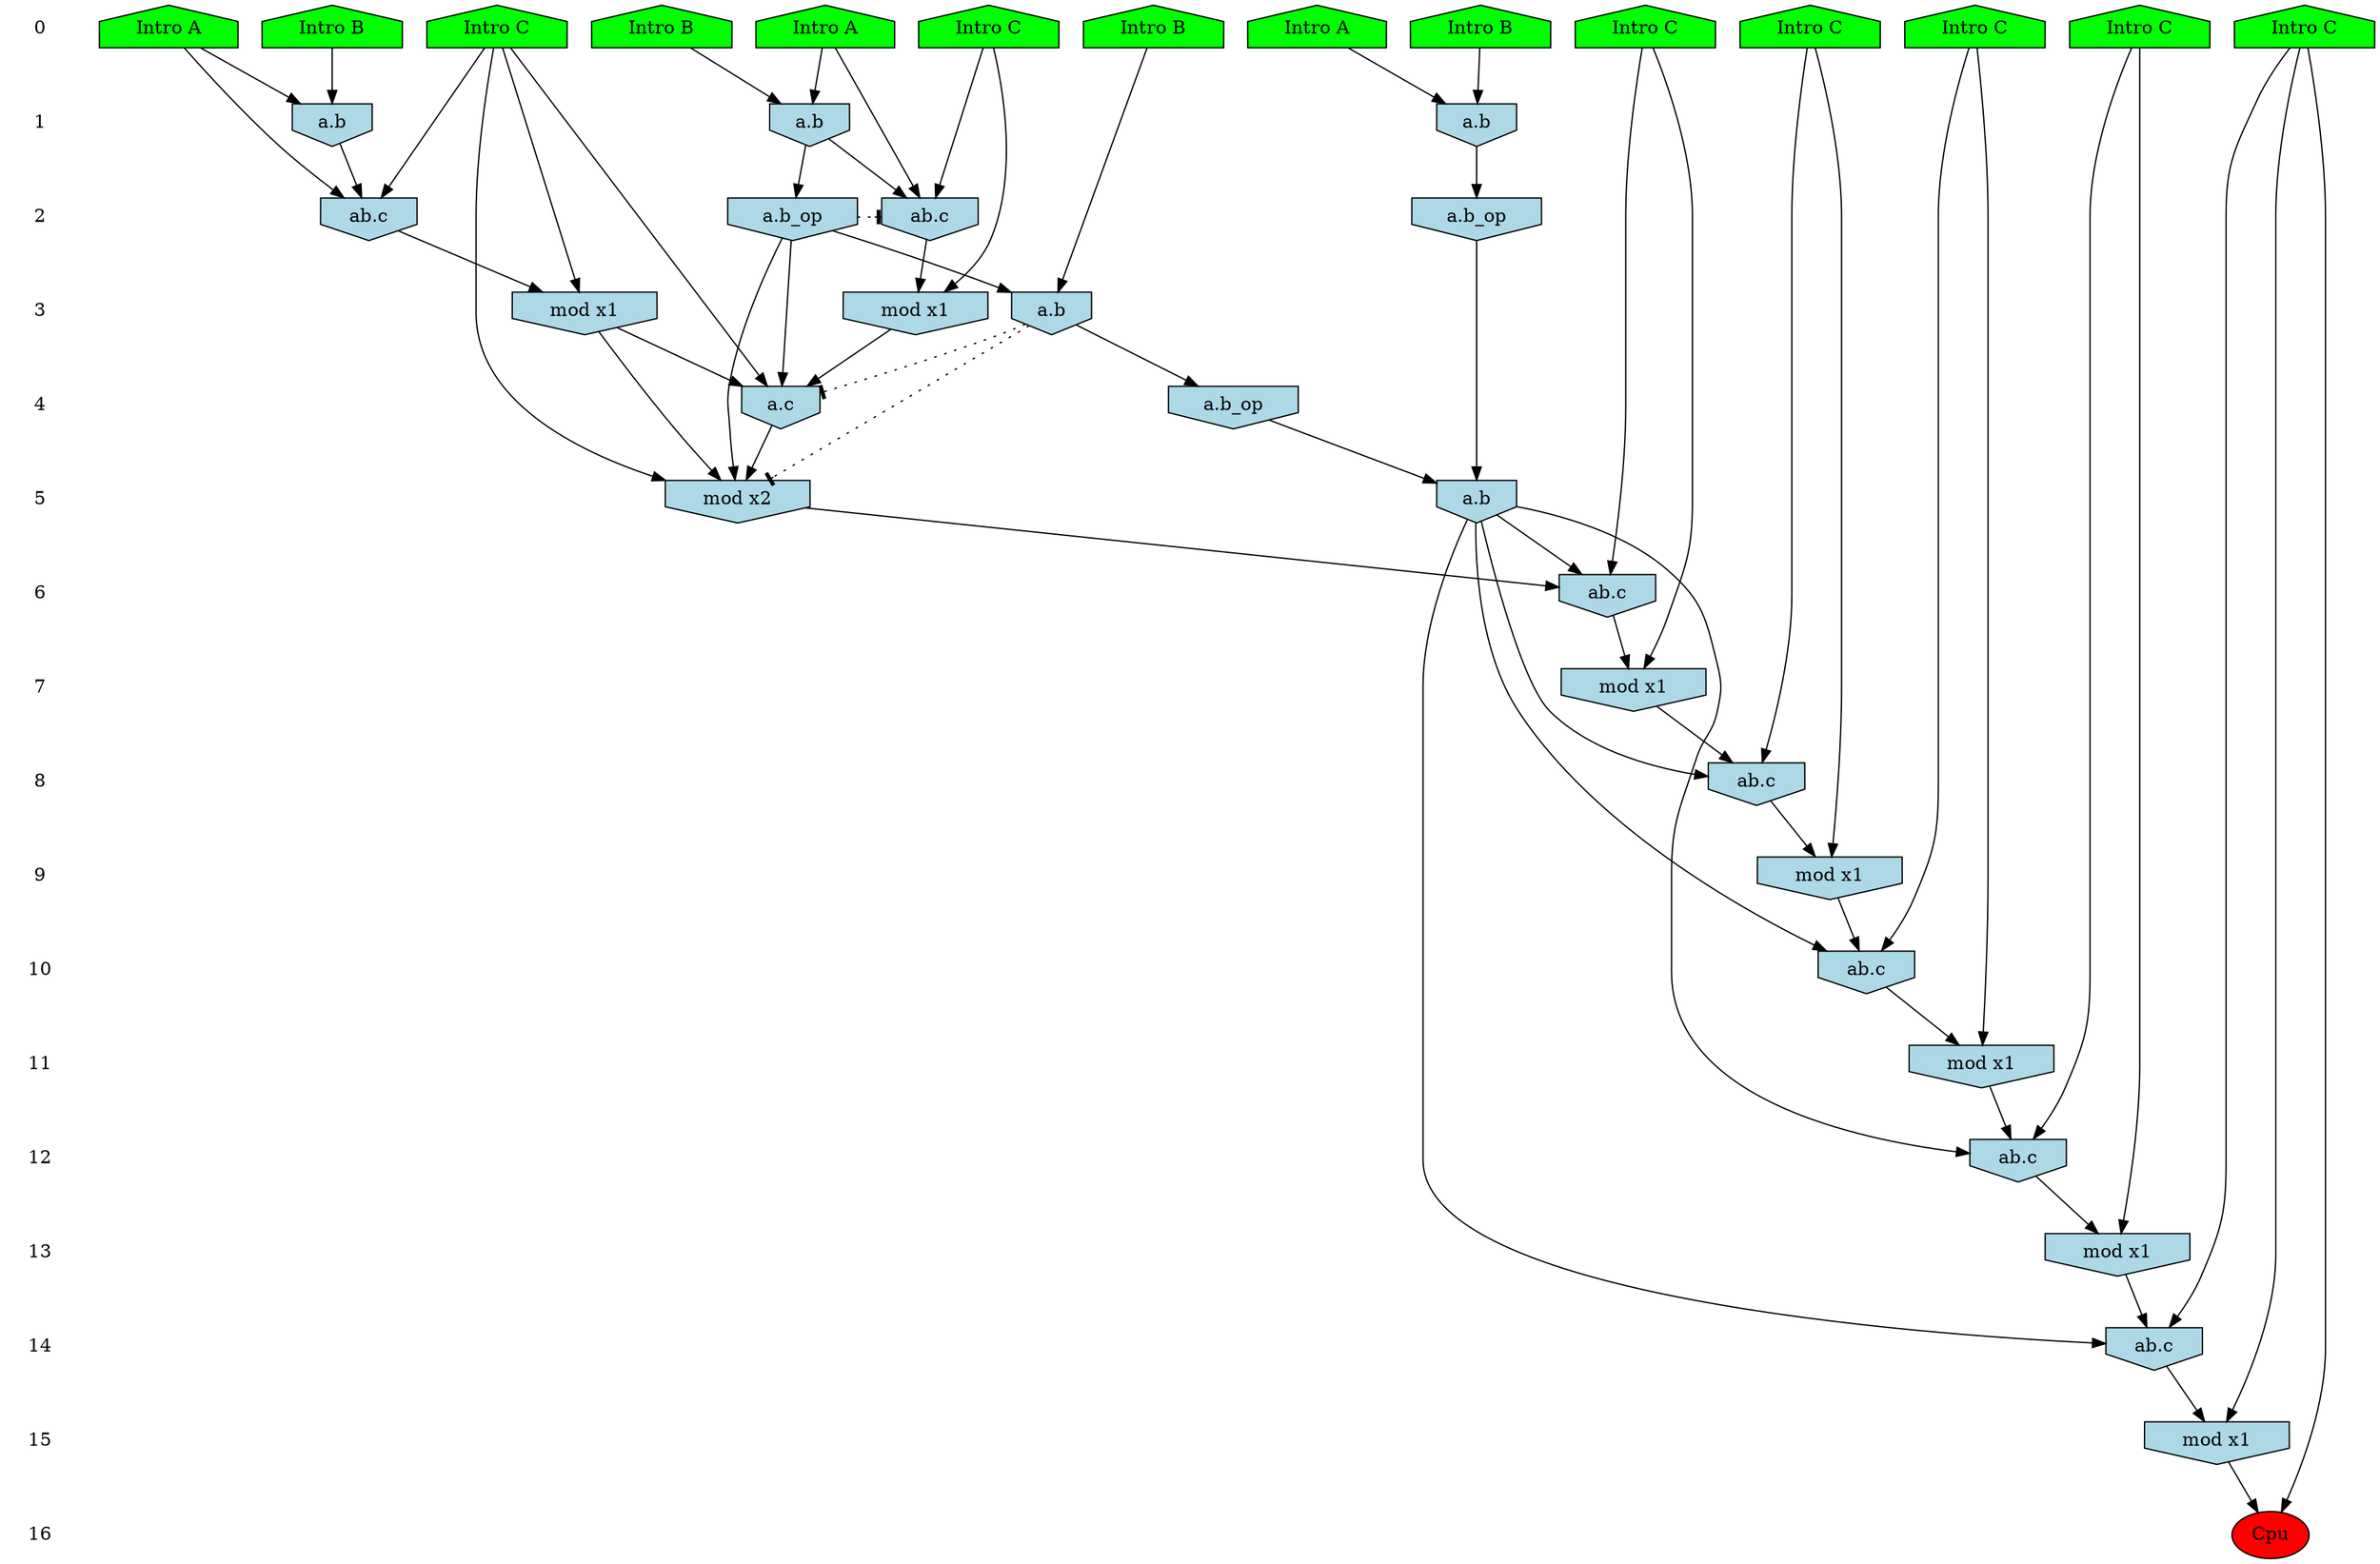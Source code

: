 /* Compression of 1 causal flows obtained in average at 1.750546E+01 t.u */
/* Compressed causal flows were: [3089] */
digraph G{
 ranksep=.5 ; 
{ rank = same ; "0" [shape=plaintext] ; node_1 [label ="Intro B", shape=house, style=filled, fillcolor=green] ;
node_2 [label ="Intro B", shape=house, style=filled, fillcolor=green] ;
node_3 [label ="Intro A", shape=house, style=filled, fillcolor=green] ;
node_4 [label ="Intro B", shape=house, style=filled, fillcolor=green] ;
node_5 [label ="Intro A", shape=house, style=filled, fillcolor=green] ;
node_6 [label ="Intro A", shape=house, style=filled, fillcolor=green] ;
node_7 [label ="Intro B", shape=house, style=filled, fillcolor=green] ;
node_8 [label ="Intro C", shape=house, style=filled, fillcolor=green] ;
node_9 [label ="Intro C", shape=house, style=filled, fillcolor=green] ;
node_10 [label ="Intro C", shape=house, style=filled, fillcolor=green] ;
node_11 [label ="Intro C", shape=house, style=filled, fillcolor=green] ;
node_12 [label ="Intro C", shape=house, style=filled, fillcolor=green] ;
node_13 [label ="Intro C", shape=house, style=filled, fillcolor=green] ;
node_14 [label ="Intro C", shape=house, style=filled, fillcolor=green] ;
}
{ rank = same ; "1" [shape=plaintext] ; node_15 [label="a.b", shape=invhouse, style=filled, fillcolor = lightblue] ;
node_16 [label="a.b", shape=invhouse, style=filled, fillcolor = lightblue] ;
node_21 [label="a.b", shape=invhouse, style=filled, fillcolor = lightblue] ;
}
{ rank = same ; "2" [shape=plaintext] ; node_17 [label="ab.c", shape=invhouse, style=filled, fillcolor = lightblue] ;
node_19 [label="a.b_op", shape=invhouse, style=filled, fillcolor = lightblue] ;
node_20 [label="a.b_op", shape=invhouse, style=filled, fillcolor = lightblue] ;
node_22 [label="ab.c", shape=invhouse, style=filled, fillcolor = lightblue] ;
}
{ rank = same ; "3" [shape=plaintext] ; node_18 [label="mod x1", shape=invhouse, style=filled, fillcolor = lightblue] ;
node_23 [label="mod x1", shape=invhouse, style=filled, fillcolor = lightblue] ;
node_26 [label="a.b", shape=invhouse, style=filled, fillcolor = lightblue] ;
}
{ rank = same ; "4" [shape=plaintext] ; node_24 [label="a.c", shape=invhouse, style=filled, fillcolor = lightblue] ;
node_27 [label="a.b_op", shape=invhouse, style=filled, fillcolor = lightblue] ;
}
{ rank = same ; "5" [shape=plaintext] ; node_25 [label="mod x2", shape=invhouse, style=filled, fillcolor = lightblue] ;
node_28 [label="a.b", shape=invhouse, style=filled, fillcolor = lightblue] ;
}
{ rank = same ; "6" [shape=plaintext] ; node_29 [label="ab.c", shape=invhouse, style=filled, fillcolor = lightblue] ;
}
{ rank = same ; "7" [shape=plaintext] ; node_30 [label="mod x1", shape=invhouse, style=filled, fillcolor = lightblue] ;
}
{ rank = same ; "8" [shape=plaintext] ; node_31 [label="ab.c", shape=invhouse, style=filled, fillcolor = lightblue] ;
}
{ rank = same ; "9" [shape=plaintext] ; node_32 [label="mod x1", shape=invhouse, style=filled, fillcolor = lightblue] ;
}
{ rank = same ; "10" [shape=plaintext] ; node_33 [label="ab.c", shape=invhouse, style=filled, fillcolor = lightblue] ;
}
{ rank = same ; "11" [shape=plaintext] ; node_34 [label="mod x1", shape=invhouse, style=filled, fillcolor = lightblue] ;
}
{ rank = same ; "12" [shape=plaintext] ; node_35 [label="ab.c", shape=invhouse, style=filled, fillcolor = lightblue] ;
}
{ rank = same ; "13" [shape=plaintext] ; node_36 [label="mod x1", shape=invhouse, style=filled, fillcolor = lightblue] ;
}
{ rank = same ; "14" [shape=plaintext] ; node_37 [label="ab.c", shape=invhouse, style=filled, fillcolor = lightblue] ;
}
{ rank = same ; "15" [shape=plaintext] ; node_38 [label="mod x1", shape=invhouse, style=filled, fillcolor = lightblue] ;
}
{ rank = same ; "16" [shape=plaintext] ; node_39 [label ="Cpu", style=filled, fillcolor=red] ;
}
"0" -> "1" [style="invis"]; 
"1" -> "2" [style="invis"]; 
"2" -> "3" [style="invis"]; 
"3" -> "4" [style="invis"]; 
"4" -> "5" [style="invis"]; 
"5" -> "6" [style="invis"]; 
"6" -> "7" [style="invis"]; 
"7" -> "8" [style="invis"]; 
"8" -> "9" [style="invis"]; 
"9" -> "10" [style="invis"]; 
"10" -> "11" [style="invis"]; 
"11" -> "12" [style="invis"]; 
"12" -> "13" [style="invis"]; 
"13" -> "14" [style="invis"]; 
"14" -> "15" [style="invis"]; 
"15" -> "16" [style="invis"]; 
node_3 -> node_15
node_7 -> node_15
node_4 -> node_16
node_5 -> node_16
node_5 -> node_17
node_9 -> node_17
node_16 -> node_17
node_9 -> node_18
node_17 -> node_18
node_15 -> node_19
node_16 -> node_20
node_1 -> node_21
node_6 -> node_21
node_6 -> node_22
node_14 -> node_22
node_21 -> node_22
node_14 -> node_23
node_22 -> node_23
node_14 -> node_24
node_18 -> node_24
node_20 -> node_24
node_23 -> node_24
node_14 -> node_25
node_20 -> node_25
node_23 -> node_25
node_24 -> node_25
node_2 -> node_26
node_20 -> node_26
node_26 -> node_27
node_19 -> node_28
node_27 -> node_28
node_12 -> node_29
node_25 -> node_29
node_28 -> node_29
node_12 -> node_30
node_29 -> node_30
node_10 -> node_31
node_28 -> node_31
node_30 -> node_31
node_10 -> node_32
node_31 -> node_32
node_8 -> node_33
node_28 -> node_33
node_32 -> node_33
node_8 -> node_34
node_33 -> node_34
node_11 -> node_35
node_28 -> node_35
node_34 -> node_35
node_11 -> node_36
node_35 -> node_36
node_13 -> node_37
node_28 -> node_37
node_36 -> node_37
node_13 -> node_38
node_37 -> node_38
node_13 -> node_39
node_38 -> node_39
node_20 -> node_17 [style=dotted, arrowhead = tee] 
node_26 -> node_25 [style=dotted, arrowhead = tee] 
node_26 -> node_24 [style=dotted, arrowhead = tee] 
}
/*
 Dot generation time: 0.000750
*/